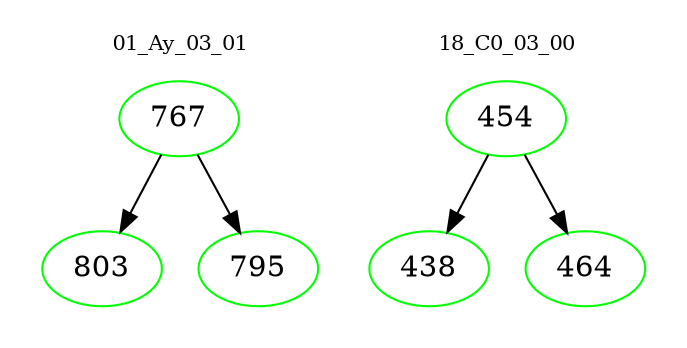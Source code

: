 digraph{
subgraph cluster_0 {
color = white
label = "01_Ay_03_01";
fontsize=10;
T0_767 [label="767", color="green"]
T0_767 -> T0_803 [color="black"]
T0_803 [label="803", color="green"]
T0_767 -> T0_795 [color="black"]
T0_795 [label="795", color="green"]
}
subgraph cluster_1 {
color = white
label = "18_C0_03_00";
fontsize=10;
T1_454 [label="454", color="green"]
T1_454 -> T1_438 [color="black"]
T1_438 [label="438", color="green"]
T1_454 -> T1_464 [color="black"]
T1_464 [label="464", color="green"]
}
}
